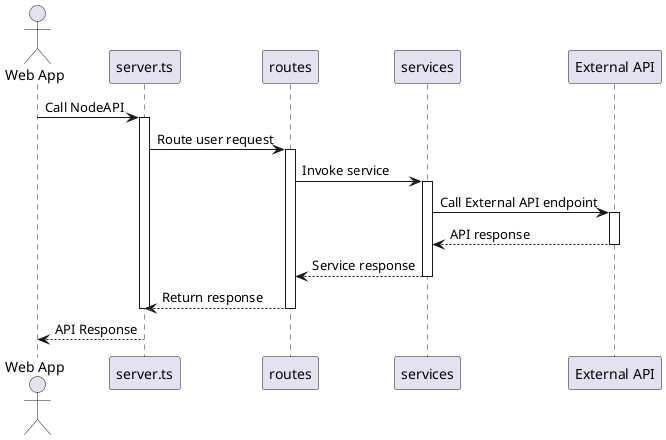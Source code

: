 @startuml NodeAPI_Sequence
actor "Web App"
"Web App" -> server.ts: Call NodeAPI
activate server.ts
    server.ts -> routes: Route user request
    activate routes
        routes -> services: Invoke service
        activate services
            services -> "External API": Call External API endpoint
            activate "External API"
                "External API" --> services: API response
            deactivate "External API"
            services --> routes: Service response
        deactivate services
        routes --> server.ts: Return response
    deactivate routes
deactivate server.ts
server.ts --> "Web App": API Response
@enduml